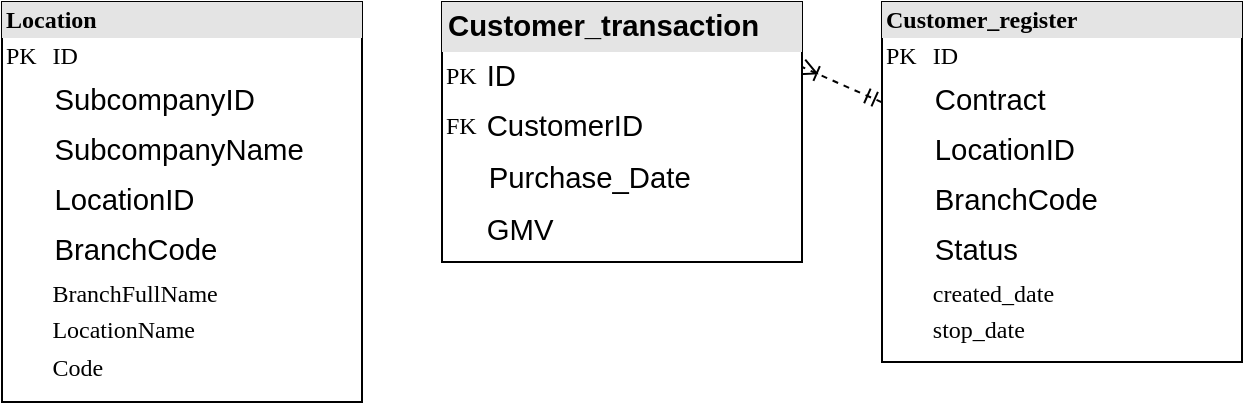 <mxfile version="21.0.6" type="device"><diagram name="Page-1" id="2ca16b54-16f6-2749-3443-fa8db7711227"><mxGraphModel dx="838" dy="446" grid="1" gridSize="10" guides="1" tooltips="1" connect="1" arrows="1" fold="1" page="1" pageScale="1" pageWidth="1100" pageHeight="850" background="none" math="0" shadow="0"><root><mxCell id="0"/><mxCell id="1" parent="0"/><mxCell id="2ed32ef02a7f4228-18" style="html=1;dashed=1;labelBackgroundColor=none;startArrow=ERmandOne;endArrow=ERoneToMany;fontFamily=Verdana;fontSize=12;align=left;entryX=1;entryY=0.25;entryDx=0;entryDy=0;" parent="1" source="xnanGz2PbLunmzxIjORG-21" target="2ed32ef02a7f4228-2" edge="1"><mxGeometry relative="1" as="geometry"><mxPoint x="280" y="90" as="sourcePoint"/><mxPoint x="340" y="150" as="targetPoint"/></mxGeometry></mxCell><mxCell id="2ed32ef02a7f4228-2" value="&lt;div style=&quot;box-sizing: border-box ; width: 100% ; background: #e4e4e4 ; padding: 2px&quot;&gt;&lt;div style=&quot;font-size: medium;&quot; data-ccp-timestamp=&quot;1702552831656&quot;&gt;&lt;table style=&quot;border-collapse: collapse; width: 346pt;&quot; width=&quot;461&quot;&gt;&lt;colgroup&gt;&lt;col style=&quot;width: 346pt;&quot; width=&quot;461&quot;&gt;&lt;/colgroup&gt;&lt;tbody&gt;&lt;tr style=&quot;height: 14.25pt;&quot; height=&quot;19&quot;&gt;&lt;td style=&quot;padding-top: 1px; padding-right: 1px; padding-left: 1px; font-size: 11pt; font-family: Calibri, sans-serif; vertical-align: bottom; border: none; width: 346pt; height: 14.25pt;&quot; class=&quot;xl16&quot; height=&quot;19&quot; width=&quot;461&quot;&gt;&lt;b&gt;Customer_Transaction&lt;/b&gt;&lt;/td&gt;&lt;/tr&gt;&lt;/tbody&gt;&lt;/table&gt;&lt;/div&gt;&lt;/div&gt;&lt;table style=&quot;width: 100% ; font-size: 1em&quot; cellpadding=&quot;2&quot; cellspacing=&quot;0&quot;&gt;&lt;tbody&gt;&lt;tr&gt;&lt;td&gt;PK&lt;/td&gt;&lt;td&gt;&lt;div style=&quot;font-size: medium;&quot; data-ccp-timestamp=&quot;1702552944874&quot;&gt;&lt;table style=&quot;border-collapse: collapse; width: 346pt;&quot; width=&quot;461&quot;&gt;&lt;colgroup&gt;&lt;col style=&quot;width: 346pt;&quot; width=&quot;461&quot;&gt;&lt;/colgroup&gt;&lt;tbody&gt;&lt;tr style=&quot;height: 14.25pt;&quot; height=&quot;19&quot;&gt;&lt;td style=&quot;padding-top: 1px; padding-right: 1px; padding-left: 1px; font-size: 11pt; font-family: Calibri, sans-serif; vertical-align: bottom; border: none; width: 346pt; height: 14.25pt;&quot; class=&quot;xl16&quot; height=&quot;19&quot; width=&quot;461&quot;&gt;ID&lt;/td&gt;&lt;/tr&gt;&lt;/tbody&gt;&lt;/table&gt;&lt;/div&gt;&lt;/td&gt;&lt;/tr&gt;&lt;tr&gt;&lt;td&gt;FK&lt;/td&gt;&lt;td&gt;&lt;div style=&quot;font-size: medium;&quot; data-ccp-timestamp=&quot;1702552956523&quot;&gt;&lt;table style=&quot;border-collapse: collapse; width: 346pt;&quot; width=&quot;461&quot;&gt;&lt;colgroup&gt;&lt;col style=&quot;width: 346pt;&quot; width=&quot;461&quot;&gt;&lt;/colgroup&gt;&lt;tbody&gt;&lt;tr style=&quot;height: 14.25pt;&quot; height=&quot;19&quot;&gt;&lt;td style=&quot;padding-top: 1px; padding-right: 1px; padding-left: 1px; font-size: 11pt; font-family: Calibri, sans-serif; vertical-align: bottom; border: none; width: 346pt; height: 14.25pt;&quot; class=&quot;xl16&quot; height=&quot;19&quot; width=&quot;461&quot;&gt;CustomerID&lt;/td&gt;&lt;/tr&gt;&lt;/tbody&gt;&lt;/table&gt;&lt;/div&gt;&lt;/td&gt;&lt;/tr&gt;&lt;tr&gt;&lt;td&gt;&lt;/td&gt;&lt;td&gt;&lt;div style=&quot;font-size: medium;&quot; data-ccp-timestamp=&quot;1702552956523&quot;&gt;&lt;table style=&quot;border-collapse: collapse; width: 346pt;&quot; width=&quot;461&quot;&gt;&lt;colgroup&gt;&lt;col style=&quot;width: 346pt;&quot; width=&quot;461&quot;&gt;&lt;/colgroup&gt;&lt;tbody&gt;&lt;tr style=&quot;height: 14.25pt;&quot; height=&quot;19&quot;&gt;&lt;td style=&quot;padding-top: 1px; padding-right: 1px; padding-left: 1px; font-size: 11pt; font-weight: 700; font-family: Calibri, sans-serif; vertical-align: bottom; border: none; width: 346pt; height: 14.25pt;&quot; class=&quot;xl16&quot; height=&quot;19&quot; width=&quot;461&quot;&gt;&lt;div style=&quot;font-size: medium; font-weight: 400;&quot; data-ccp-timestamp=&quot;1702552976790&quot;&gt;&lt;table style=&quot;border-collapse: collapse; width: 346pt;&quot; width=&quot;461&quot;&gt;&lt;colgroup&gt;&lt;col style=&quot;width: 346pt;&quot; width=&quot;461&quot;&gt;&lt;/colgroup&gt;&lt;tbody&gt;&lt;tr style=&quot;height: 14.25pt;&quot; height=&quot;19&quot;&gt;&lt;td style=&quot;padding-top: 1px; padding-right: 1px; padding-left: 1px; font-size: 11pt; vertical-align: bottom; border: none; width: 346pt; height: 14.25pt;&quot; class=&quot;xl16&quot; height=&quot;19&quot; width=&quot;461&quot;&gt;Purchase_Date&lt;/td&gt;&lt;/tr&gt;&lt;/tbody&gt;&lt;/table&gt;&lt;/div&gt;&lt;/td&gt;&lt;/tr&gt;&lt;/tbody&gt;&lt;/table&gt;&lt;/div&gt;&lt;/td&gt;&lt;/tr&gt;&lt;tr&gt;&lt;td&gt;&lt;b&gt;&lt;br&gt;&lt;/b&gt;&lt;/td&gt;&lt;td&gt;&lt;div style=&quot;font-size: medium;&quot; data-ccp-timestamp=&quot;1702552989012&quot;&gt;&lt;table style=&quot;border-collapse: collapse; width: 346pt;&quot; width=&quot;461&quot;&gt;&lt;colgroup&gt;&lt;col style=&quot;width: 346pt;&quot; width=&quot;461&quot;&gt;&lt;/colgroup&gt;&lt;tbody&gt;&lt;tr style=&quot;height: 14.25pt;&quot; height=&quot;19&quot;&gt;&lt;td style=&quot;padding-top: 1px; padding-right: 1px; padding-left: 1px; font-size: 11pt; font-family: Calibri, sans-serif; vertical-align: bottom; border: none; width: 346pt; height: 14.25pt;&quot; class=&quot;xl16&quot; height=&quot;19&quot; width=&quot;461&quot;&gt;GMV&lt;/td&gt;&lt;/tr&gt;&lt;/tbody&gt;&lt;/table&gt;&lt;/div&gt;&lt;/td&gt;&lt;/tr&gt;&lt;tr&gt;&lt;td&gt;&lt;/td&gt;&lt;td&gt;&lt;b&gt;&lt;br&gt;&lt;/b&gt;&lt;/td&gt;&lt;/tr&gt;&lt;/tbody&gt;&lt;/table&gt;" style="verticalAlign=top;align=left;overflow=fill;html=1;rounded=0;shadow=0;comic=0;labelBackgroundColor=none;strokeWidth=1;fontFamily=Verdana;fontSize=12" parent="1" vertex="1"><mxGeometry x="340" y="40" width="180" height="130" as="geometry"/></mxCell><mxCell id="2ed32ef02a7f4228-8" value="&lt;div style=&quot;box-sizing: border-box ; width: 100% ; background: #e4e4e4 ; padding: 2px&quot;&gt;&lt;b&gt;Location&lt;/b&gt;&lt;/div&gt;&lt;table style=&quot;width: 100% ; font-size: 1em&quot; cellpadding=&quot;2&quot; cellspacing=&quot;0&quot;&gt;&lt;tbody&gt;&lt;tr&gt;&lt;td&gt;PK&lt;/td&gt;&lt;td&gt;ID&amp;nbsp;&lt;/td&gt;&lt;/tr&gt;&lt;tr&gt;&lt;td&gt;&lt;br&gt;&lt;/td&gt;&lt;td&gt;&lt;div style=&quot;font-size: medium;&quot; data-ccp-timestamp=&quot;1702554228561&quot;&gt;&lt;table style=&quot;border-collapse: collapse; width: 94pt;&quot; width=&quot;125&quot;&gt;&lt;colgroup&gt;&lt;col style=&quot;width: 94pt;&quot; width=&quot;125&quot;&gt;&lt;/colgroup&gt;&lt;tbody&gt;&lt;tr style=&quot;height: 14.25pt;&quot; height=&quot;19&quot;&gt;&lt;td style=&quot;padding-top: 1px; padding-right: 1px; padding-left: 1px; font-size: 11pt; font-family: Calibri, sans-serif; vertical-align: bottom; border: none; width: 94pt; height: 14.25pt;&quot; height=&quot;19&quot; width=&quot;125&quot;&gt;SubcompanyID&lt;/td&gt;&lt;/tr&gt;&lt;/tbody&gt;&lt;/table&gt;&lt;/div&gt;&lt;/td&gt;&lt;/tr&gt;&lt;tr&gt;&lt;td&gt;&lt;/td&gt;&lt;td&gt;&lt;div style=&quot;font-size: medium;&quot; data-ccp-timestamp=&quot;1702554233877&quot;&gt;&lt;table style=&quot;border-collapse: collapse; width: 94pt;&quot; width=&quot;125&quot;&gt;&lt;colgroup&gt;&lt;col style=&quot;width: 94pt;&quot; width=&quot;125&quot;&gt;&lt;/colgroup&gt;&lt;tbody&gt;&lt;tr style=&quot;height: 14.25pt;&quot; height=&quot;19&quot;&gt;&lt;td style=&quot;padding-top: 1px; padding-right: 1px; padding-left: 1px; font-size: 11pt; font-family: Calibri, sans-serif; vertical-align: bottom; border: none; width: 94pt; height: 14.25pt;&quot; height=&quot;19&quot; width=&quot;125&quot;&gt;SubcompanyName&lt;/td&gt;&lt;/tr&gt;&lt;/tbody&gt;&lt;/table&gt;&lt;/div&gt;&lt;/td&gt;&lt;/tr&gt;&lt;tr&gt;&lt;td&gt;&lt;br&gt;&lt;/td&gt;&lt;td&gt;&lt;div style=&quot;font-size: medium;&quot; data-ccp-timestamp=&quot;1702554241189&quot;&gt;&lt;table style=&quot;border-collapse: collapse; width: 94pt;&quot; width=&quot;125&quot;&gt;&lt;colgroup&gt;&lt;col style=&quot;width: 94pt;&quot; width=&quot;125&quot;&gt;&lt;/colgroup&gt;&lt;tbody&gt;&lt;tr style=&quot;height: 14.25pt;&quot; height=&quot;19&quot;&gt;&lt;td style=&quot;padding-top: 1px; padding-right: 1px; padding-left: 1px; font-size: 11pt; font-family: Calibri, sans-serif; vertical-align: bottom; border: none; width: 94pt; height: 14.25pt;&quot; class=&quot;xl16&quot; height=&quot;19&quot; width=&quot;125&quot;&gt;LocationID&lt;/td&gt;&lt;/tr&gt;&lt;/tbody&gt;&lt;/table&gt;&lt;/div&gt;&lt;/td&gt;&lt;/tr&gt;&lt;tr&gt;&lt;td&gt;&lt;br&gt;&lt;/td&gt;&lt;td&gt;&lt;div style=&quot;font-size: medium;&quot; data-ccp-timestamp=&quot;1702554251308&quot;&gt;&lt;table style=&quot;border-collapse: collapse; width: 94pt;&quot; width=&quot;125&quot;&gt;&lt;colgroup&gt;&lt;col style=&quot;width: 94pt;&quot; width=&quot;125&quot;&gt;&lt;/colgroup&gt;&lt;tbody&gt;&lt;tr style=&quot;height: 14.25pt;&quot; height=&quot;19&quot;&gt;&lt;td style=&quot;padding-top: 1px; padding-right: 1px; padding-left: 1px; font-size: 11pt; font-family: Calibri, sans-serif; vertical-align: bottom; border: none; width: 94pt; height: 14.25pt;&quot; height=&quot;19&quot; width=&quot;125&quot;&gt;BranchCode&lt;/td&gt;&lt;/tr&gt;&lt;/tbody&gt;&lt;/table&gt;&lt;/div&gt;&lt;/td&gt;&lt;/tr&gt;&lt;tr&gt;&lt;td&gt;&lt;br&gt;&lt;/td&gt;&lt;td&gt;BranchFullName&lt;/td&gt;&lt;/tr&gt;&lt;tr&gt;&lt;td&gt;&lt;br&gt;&lt;/td&gt;&lt;td&gt;LocationName&lt;br&gt;&lt;/td&gt;&lt;/tr&gt;&lt;tr&gt;&lt;td&gt;&lt;br&gt;&lt;/td&gt;&lt;td&gt;Code&lt;/td&gt;&lt;/tr&gt;&lt;tr&gt;&lt;td&gt;&lt;/td&gt;&lt;td&gt;&lt;br&gt;&lt;/td&gt;&lt;/tr&gt;&lt;/tbody&gt;&lt;/table&gt;" style="verticalAlign=top;align=left;overflow=fill;html=1;rounded=0;shadow=0;comic=0;labelBackgroundColor=none;strokeWidth=1;fontFamily=Verdana;fontSize=12" parent="1" vertex="1"><mxGeometry x="120" y="40" width="180" height="200" as="geometry"/></mxCell><mxCell id="xnanGz2PbLunmzxIjORG-21" value="&lt;div style=&quot;box-sizing: border-box ; width: 100% ; background: #e4e4e4 ; padding: 2px&quot;&gt;&lt;b&gt;Customer_register&lt;/b&gt;&lt;br&gt;&lt;/div&gt;&lt;table style=&quot;width: 100% ; font-size: 1em&quot; cellpadding=&quot;2&quot; cellspacing=&quot;0&quot;&gt;&lt;tbody&gt;&lt;tr&gt;&lt;td&gt;PK&lt;/td&gt;&lt;td&gt;ID&amp;nbsp;&lt;/td&gt;&lt;/tr&gt;&lt;tr&gt;&lt;td&gt;&lt;br&gt;&lt;/td&gt;&lt;td&gt;&lt;div style=&quot;font-size: medium;&quot; data-ccp-timestamp=&quot;1702554228561&quot;&gt;&lt;table style=&quot;border-collapse: collapse; width: 94pt;&quot; width=&quot;125&quot;&gt;&lt;colgroup&gt;&lt;col style=&quot;width: 94pt;&quot; width=&quot;125&quot;&gt;&lt;/colgroup&gt;&lt;tbody&gt;&lt;tr style=&quot;height: 14.25pt;&quot; height=&quot;19&quot;&gt;&lt;td style=&quot;padding-top: 1px; padding-right: 1px; padding-left: 1px; font-size: 11pt; font-family: Calibri, sans-serif; vertical-align: bottom; border: none; width: 94pt; height: 14.25pt;&quot; height=&quot;19&quot; width=&quot;125&quot;&gt;Contract&lt;br&gt;&lt;/td&gt;&lt;/tr&gt;&lt;/tbody&gt;&lt;/table&gt;&lt;/div&gt;&lt;/td&gt;&lt;/tr&gt;&lt;tr&gt;&lt;td&gt;&lt;/td&gt;&lt;td&gt;&lt;div style=&quot;font-size: medium;&quot; data-ccp-timestamp=&quot;1702554233877&quot;&gt;&lt;table style=&quot;border-collapse: collapse; width: 94pt;&quot; width=&quot;125&quot;&gt;&lt;colgroup&gt;&lt;col style=&quot;width: 94pt;&quot; width=&quot;125&quot;&gt;&lt;/colgroup&gt;&lt;tbody&gt;&lt;tr style=&quot;height: 14.25pt;&quot; height=&quot;19&quot;&gt;&lt;td style=&quot;padding-top: 1px; padding-right: 1px; padding-left: 1px; font-size: 11pt; font-family: Calibri, sans-serif; vertical-align: bottom; border: none; width: 94pt; height: 14.25pt;&quot; height=&quot;19&quot; width=&quot;125&quot;&gt;LocationID&lt;br&gt;&lt;/td&gt;&lt;/tr&gt;&lt;/tbody&gt;&lt;/table&gt;&lt;/div&gt;&lt;/td&gt;&lt;/tr&gt;&lt;tr&gt;&lt;td&gt;&lt;br&gt;&lt;/td&gt;&lt;td&gt;&lt;div style=&quot;font-size: medium;&quot; data-ccp-timestamp=&quot;1702554241189&quot;&gt;&lt;table style=&quot;border-collapse: collapse; width: 94pt;&quot; width=&quot;125&quot;&gt;&lt;colgroup&gt;&lt;col style=&quot;width: 94pt;&quot; width=&quot;125&quot;&gt;&lt;/colgroup&gt;&lt;tbody&gt;&lt;tr style=&quot;height: 14.25pt;&quot; height=&quot;19&quot;&gt;&lt;td style=&quot;padding-top: 1px; padding-right: 1px; padding-left: 1px; font-size: 11pt; font-family: Calibri, sans-serif; vertical-align: bottom; border: none; width: 94pt; height: 14.25pt;&quot; class=&quot;xl16&quot; height=&quot;19&quot; width=&quot;125&quot;&gt;BranchCode&lt;br&gt;&lt;/td&gt;&lt;/tr&gt;&lt;/tbody&gt;&lt;/table&gt;&lt;/div&gt;&lt;/td&gt;&lt;/tr&gt;&lt;tr&gt;&lt;td&gt;&lt;br&gt;&lt;/td&gt;&lt;td&gt;&lt;div style=&quot;font-size: medium;&quot; data-ccp-timestamp=&quot;1702554251308&quot;&gt;&lt;table style=&quot;border-collapse: collapse; width: 94pt;&quot; width=&quot;125&quot;&gt;&lt;colgroup&gt;&lt;col style=&quot;width: 94pt;&quot; width=&quot;125&quot;&gt;&lt;/colgroup&gt;&lt;tbody&gt;&lt;tr style=&quot;height: 14.25pt;&quot; height=&quot;19&quot;&gt;&lt;td style=&quot;padding-top: 1px; padding-right: 1px; padding-left: 1px; font-size: 11pt; font-family: Calibri, sans-serif; vertical-align: bottom; border: none; width: 94pt; height: 14.25pt;&quot; height=&quot;19&quot; width=&quot;125&quot;&gt;Status&lt;br style=&quot;border-color: var(--border-color); font-size: 14.667px; font-weight: 700;&quot;&gt;&lt;/td&gt;&lt;/tr&gt;&lt;/tbody&gt;&lt;/table&gt;&lt;/div&gt;&lt;/td&gt;&lt;/tr&gt;&lt;tr&gt;&lt;td&gt;&lt;br&gt;&lt;/td&gt;&lt;td&gt;created_date&lt;br style=&quot;border-color: var(--border-color); font-family: Calibri, sans-serif; font-size: 14.667px; font-weight: 700;&quot;&gt;&lt;/td&gt;&lt;/tr&gt;&lt;tr&gt;&lt;td&gt;&lt;br&gt;&lt;/td&gt;&lt;td&gt;stop_date&lt;br&gt;&lt;/td&gt;&lt;/tr&gt;&lt;tr&gt;&lt;td&gt;&lt;br&gt;&lt;/td&gt;&lt;td&gt;&lt;br&gt;&lt;/td&gt;&lt;/tr&gt;&lt;tr&gt;&lt;td&gt;&lt;/td&gt;&lt;td&gt;&lt;br&gt;&lt;/td&gt;&lt;/tr&gt;&lt;/tbody&gt;&lt;/table&gt;" style="verticalAlign=top;align=left;overflow=fill;html=1;rounded=0;shadow=0;comic=0;labelBackgroundColor=none;strokeWidth=1;fontFamily=Verdana;fontSize=12" vertex="1" parent="1"><mxGeometry x="560" y="40" width="180" height="180" as="geometry"/></mxCell><mxCell id="xnanGz2PbLunmzxIjORG-22" value="&lt;div style=&quot;box-sizing: border-box ; width: 100% ; background: #e4e4e4 ; padding: 2px&quot;&gt;&lt;b&gt;Location&lt;/b&gt;&lt;/div&gt;&lt;table style=&quot;width: 100% ; font-size: 1em&quot; cellpadding=&quot;2&quot; cellspacing=&quot;0&quot;&gt;&lt;tbody&gt;&lt;tr&gt;&lt;td&gt;PK&lt;/td&gt;&lt;td&gt;ID&amp;nbsp;&lt;/td&gt;&lt;/tr&gt;&lt;tr&gt;&lt;td&gt;&lt;br&gt;&lt;/td&gt;&lt;td&gt;&lt;div style=&quot;font-size: medium;&quot; data-ccp-timestamp=&quot;1702554228561&quot;&gt;&lt;table style=&quot;border-collapse: collapse; width: 94pt;&quot; width=&quot;125&quot;&gt;&lt;colgroup&gt;&lt;col style=&quot;width: 94pt;&quot; width=&quot;125&quot;&gt;&lt;/colgroup&gt;&lt;tbody&gt;&lt;tr style=&quot;height: 14.25pt;&quot; height=&quot;19&quot;&gt;&lt;td style=&quot;padding-top: 1px; padding-right: 1px; padding-left: 1px; font-size: 11pt; font-family: Calibri, sans-serif; vertical-align: bottom; border: none; width: 94pt; height: 14.25pt;&quot; height=&quot;19&quot; width=&quot;125&quot;&gt;SubcompanyID&lt;/td&gt;&lt;/tr&gt;&lt;/tbody&gt;&lt;/table&gt;&lt;/div&gt;&lt;/td&gt;&lt;/tr&gt;&lt;tr&gt;&lt;td&gt;&lt;/td&gt;&lt;td&gt;&lt;div style=&quot;font-size: medium;&quot; data-ccp-timestamp=&quot;1702554233877&quot;&gt;&lt;table style=&quot;border-collapse: collapse; width: 94pt;&quot; width=&quot;125&quot;&gt;&lt;colgroup&gt;&lt;col style=&quot;width: 94pt;&quot; width=&quot;125&quot;&gt;&lt;/colgroup&gt;&lt;tbody&gt;&lt;tr style=&quot;height: 14.25pt;&quot; height=&quot;19&quot;&gt;&lt;td style=&quot;padding-top: 1px; padding-right: 1px; padding-left: 1px; font-size: 11pt; font-family: Calibri, sans-serif; vertical-align: bottom; border: none; width: 94pt; height: 14.25pt;&quot; height=&quot;19&quot; width=&quot;125&quot;&gt;SubcompanyName&lt;/td&gt;&lt;/tr&gt;&lt;/tbody&gt;&lt;/table&gt;&lt;/div&gt;&lt;/td&gt;&lt;/tr&gt;&lt;tr&gt;&lt;td&gt;&lt;br&gt;&lt;/td&gt;&lt;td&gt;&lt;div style=&quot;font-size: medium;&quot; data-ccp-timestamp=&quot;1702554241189&quot;&gt;&lt;table style=&quot;border-collapse: collapse; width: 94pt;&quot; width=&quot;125&quot;&gt;&lt;colgroup&gt;&lt;col style=&quot;width: 94pt;&quot; width=&quot;125&quot;&gt;&lt;/colgroup&gt;&lt;tbody&gt;&lt;tr style=&quot;height: 14.25pt;&quot; height=&quot;19&quot;&gt;&lt;td style=&quot;padding-top: 1px; padding-right: 1px; padding-left: 1px; font-size: 11pt; font-family: Calibri, sans-serif; vertical-align: bottom; border: none; width: 94pt; height: 14.25pt;&quot; class=&quot;xl16&quot; height=&quot;19&quot; width=&quot;125&quot;&gt;LocationID&lt;/td&gt;&lt;/tr&gt;&lt;/tbody&gt;&lt;/table&gt;&lt;/div&gt;&lt;/td&gt;&lt;/tr&gt;&lt;tr&gt;&lt;td&gt;&lt;br&gt;&lt;/td&gt;&lt;td&gt;&lt;div style=&quot;font-size: medium;&quot; data-ccp-timestamp=&quot;1702554251308&quot;&gt;&lt;table style=&quot;border-collapse: collapse; width: 94pt;&quot; width=&quot;125&quot;&gt;&lt;colgroup&gt;&lt;col style=&quot;width: 94pt;&quot; width=&quot;125&quot;&gt;&lt;/colgroup&gt;&lt;tbody&gt;&lt;tr style=&quot;height: 14.25pt;&quot; height=&quot;19&quot;&gt;&lt;td style=&quot;padding-top: 1px; padding-right: 1px; padding-left: 1px; font-size: 11pt; font-family: Calibri, sans-serif; vertical-align: bottom; border: none; width: 94pt; height: 14.25pt;&quot; height=&quot;19&quot; width=&quot;125&quot;&gt;BranchCode&lt;/td&gt;&lt;/tr&gt;&lt;/tbody&gt;&lt;/table&gt;&lt;/div&gt;&lt;/td&gt;&lt;/tr&gt;&lt;tr&gt;&lt;td&gt;&lt;br&gt;&lt;/td&gt;&lt;td&gt;BranchFullName&lt;/td&gt;&lt;/tr&gt;&lt;tr&gt;&lt;td&gt;&lt;br&gt;&lt;/td&gt;&lt;td&gt;LocationName&lt;br&gt;&lt;/td&gt;&lt;/tr&gt;&lt;tr&gt;&lt;td&gt;&lt;br&gt;&lt;/td&gt;&lt;td&gt;Code&lt;/td&gt;&lt;/tr&gt;&lt;tr&gt;&lt;td&gt;&lt;/td&gt;&lt;td&gt;&lt;br&gt;&lt;/td&gt;&lt;/tr&gt;&lt;/tbody&gt;&lt;/table&gt;" style="verticalAlign=top;align=left;overflow=fill;html=1;rounded=0;shadow=0;comic=0;labelBackgroundColor=none;strokeWidth=1;fontFamily=Verdana;fontSize=12;" vertex="1" parent="1"><mxGeometry x="120" y="40" width="180" height="200" as="geometry"/></mxCell><mxCell id="xnanGz2PbLunmzxIjORG-23" value="&lt;div style=&quot;box-sizing: border-box ; width: 100% ; background: #e4e4e4 ; padding: 2px&quot;&gt;&lt;div style=&quot;font-size: medium;&quot; data-ccp-timestamp=&quot;1702552831656&quot;&gt;&lt;table style=&quot;border-collapse: collapse; width: 346pt;&quot; width=&quot;461&quot;&gt;&lt;colgroup&gt;&lt;col style=&quot;width: 346pt;&quot; width=&quot;461&quot;&gt;&lt;/colgroup&gt;&lt;tbody&gt;&lt;tr style=&quot;height: 14.25pt;&quot; height=&quot;19&quot;&gt;&lt;td style=&quot;padding-top: 1px; padding-right: 1px; padding-left: 1px; font-size: 11pt; font-family: Calibri, sans-serif; vertical-align: bottom; border: none; width: 346pt; height: 14.25pt;&quot; class=&quot;xl16&quot; height=&quot;19&quot; width=&quot;461&quot;&gt;&lt;b&gt;Customer_transaction&lt;/b&gt;&lt;/td&gt;&lt;/tr&gt;&lt;/tbody&gt;&lt;/table&gt;&lt;/div&gt;&lt;/div&gt;&lt;table style=&quot;width: 100% ; font-size: 1em&quot; cellpadding=&quot;2&quot; cellspacing=&quot;0&quot;&gt;&lt;tbody&gt;&lt;tr&gt;&lt;td&gt;PK&lt;/td&gt;&lt;td&gt;&lt;div style=&quot;font-size: medium;&quot; data-ccp-timestamp=&quot;1702552944874&quot;&gt;&lt;table style=&quot;border-collapse: collapse; width: 346pt;&quot; width=&quot;461&quot;&gt;&lt;colgroup&gt;&lt;col style=&quot;width: 346pt;&quot; width=&quot;461&quot;&gt;&lt;/colgroup&gt;&lt;tbody&gt;&lt;tr style=&quot;height: 14.25pt;&quot; height=&quot;19&quot;&gt;&lt;td style=&quot;padding-top: 1px; padding-right: 1px; padding-left: 1px; font-size: 11pt; font-family: Calibri, sans-serif; vertical-align: bottom; border: none; width: 346pt; height: 14.25pt;&quot; class=&quot;xl16&quot; height=&quot;19&quot; width=&quot;461&quot;&gt;ID&lt;/td&gt;&lt;/tr&gt;&lt;/tbody&gt;&lt;/table&gt;&lt;/div&gt;&lt;/td&gt;&lt;/tr&gt;&lt;tr&gt;&lt;td&gt;FK&lt;/td&gt;&lt;td&gt;&lt;div style=&quot;font-size: medium;&quot; data-ccp-timestamp=&quot;1702552956523&quot;&gt;&lt;table style=&quot;border-collapse: collapse; width: 346pt;&quot; width=&quot;461&quot;&gt;&lt;colgroup&gt;&lt;col style=&quot;width: 346pt;&quot; width=&quot;461&quot;&gt;&lt;/colgroup&gt;&lt;tbody&gt;&lt;tr style=&quot;height: 14.25pt;&quot; height=&quot;19&quot;&gt;&lt;td style=&quot;padding-top: 1px; padding-right: 1px; padding-left: 1px; font-size: 11pt; font-family: Calibri, sans-serif; vertical-align: bottom; border: none; width: 346pt; height: 14.25pt;&quot; class=&quot;xl16&quot; height=&quot;19&quot; width=&quot;461&quot;&gt;CustomerID&lt;/td&gt;&lt;/tr&gt;&lt;/tbody&gt;&lt;/table&gt;&lt;/div&gt;&lt;/td&gt;&lt;/tr&gt;&lt;tr&gt;&lt;td&gt;&lt;/td&gt;&lt;td&gt;&lt;div style=&quot;font-size: medium;&quot; data-ccp-timestamp=&quot;1702552956523&quot;&gt;&lt;table style=&quot;border-collapse: collapse; width: 346pt;&quot; width=&quot;461&quot;&gt;&lt;colgroup&gt;&lt;col style=&quot;width: 346pt;&quot; width=&quot;461&quot;&gt;&lt;/colgroup&gt;&lt;tbody&gt;&lt;tr style=&quot;height: 14.25pt;&quot; height=&quot;19&quot;&gt;&lt;td style=&quot;padding-top: 1px; padding-right: 1px; padding-left: 1px; font-size: 11pt; font-weight: 700; font-family: Calibri, sans-serif; vertical-align: bottom; border: none; width: 346pt; height: 14.25pt;&quot; class=&quot;xl16&quot; height=&quot;19&quot; width=&quot;461&quot;&gt;&lt;div style=&quot;font-size: medium; font-weight: 400;&quot; data-ccp-timestamp=&quot;1702552976790&quot;&gt;&lt;table style=&quot;border-collapse: collapse; width: 346pt;&quot; width=&quot;461&quot;&gt;&lt;colgroup&gt;&lt;col style=&quot;width: 346pt;&quot; width=&quot;461&quot;&gt;&lt;/colgroup&gt;&lt;tbody&gt;&lt;tr style=&quot;height: 14.25pt;&quot; height=&quot;19&quot;&gt;&lt;td style=&quot;padding-top: 1px; padding-right: 1px; padding-left: 1px; font-size: 11pt; vertical-align: bottom; border: none; width: 346pt; height: 14.25pt;&quot; class=&quot;xl16&quot; height=&quot;19&quot; width=&quot;461&quot;&gt;Purchase_Date&lt;/td&gt;&lt;/tr&gt;&lt;/tbody&gt;&lt;/table&gt;&lt;/div&gt;&lt;/td&gt;&lt;/tr&gt;&lt;/tbody&gt;&lt;/table&gt;&lt;/div&gt;&lt;/td&gt;&lt;/tr&gt;&lt;tr&gt;&lt;td&gt;&lt;b&gt;&lt;br&gt;&lt;/b&gt;&lt;/td&gt;&lt;td&gt;&lt;div style=&quot;font-size: medium;&quot; data-ccp-timestamp=&quot;1702552989012&quot;&gt;&lt;table style=&quot;border-collapse: collapse; width: 346pt;&quot; width=&quot;461&quot;&gt;&lt;colgroup&gt;&lt;col style=&quot;width: 346pt;&quot; width=&quot;461&quot;&gt;&lt;/colgroup&gt;&lt;tbody&gt;&lt;tr style=&quot;height: 14.25pt;&quot; height=&quot;19&quot;&gt;&lt;td style=&quot;padding-top: 1px; padding-right: 1px; padding-left: 1px; font-size: 11pt; font-family: Calibri, sans-serif; vertical-align: bottom; border: none; width: 346pt; height: 14.25pt;&quot; class=&quot;xl16&quot; height=&quot;19&quot; width=&quot;461&quot;&gt;GMV&lt;/td&gt;&lt;/tr&gt;&lt;/tbody&gt;&lt;/table&gt;&lt;/div&gt;&lt;/td&gt;&lt;/tr&gt;&lt;tr&gt;&lt;td&gt;&lt;/td&gt;&lt;td&gt;&lt;b&gt;&lt;br&gt;&lt;/b&gt;&lt;/td&gt;&lt;/tr&gt;&lt;/tbody&gt;&lt;/table&gt;" style="verticalAlign=top;align=left;overflow=fill;html=1;rounded=0;shadow=0;comic=0;labelBackgroundColor=none;strokeWidth=1;fontFamily=Verdana;fontSize=12;" vertex="1" parent="1"><mxGeometry x="340" y="40" width="180" height="130" as="geometry"/></mxCell></root></mxGraphModel></diagram></mxfile>